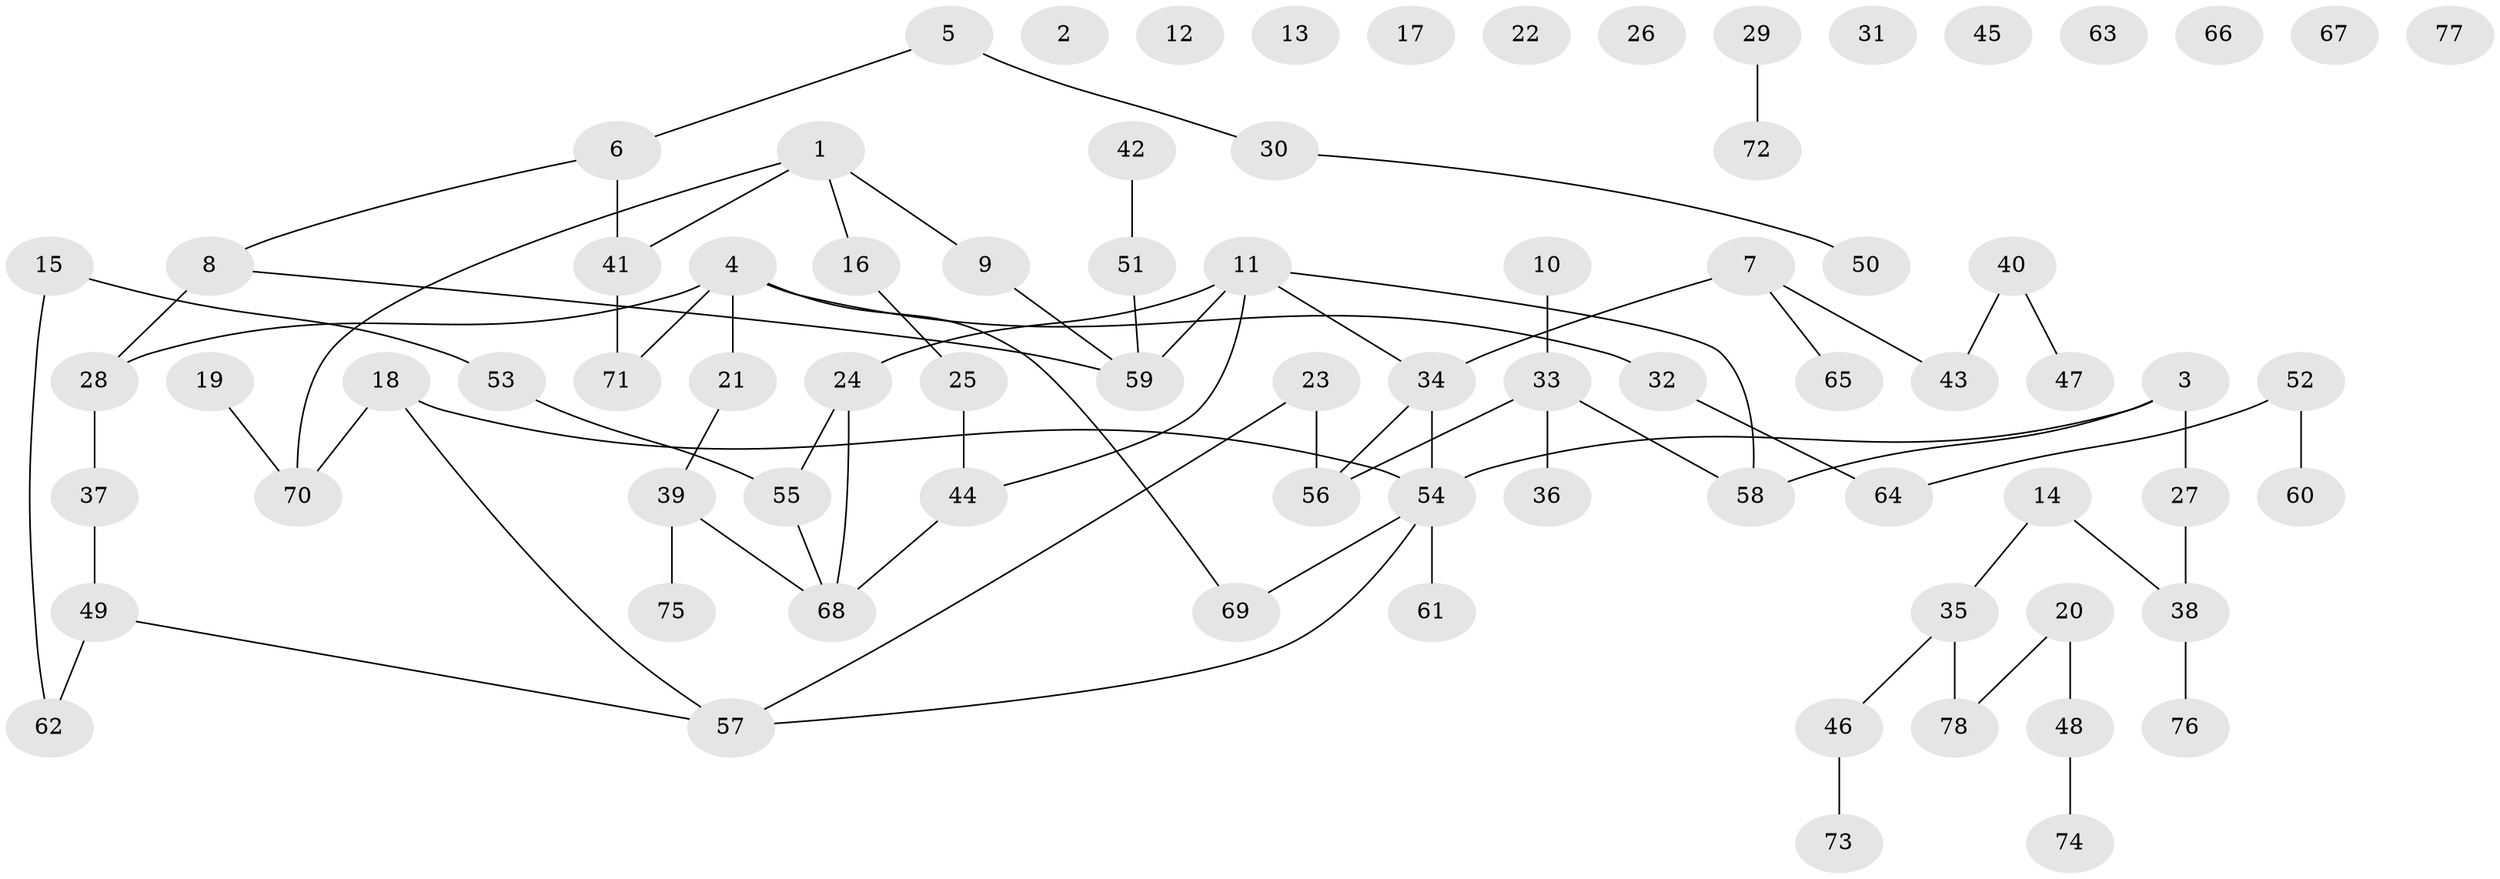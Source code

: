 // Generated by graph-tools (version 1.1) at 2025/00/03/09/25 03:00:47]
// undirected, 78 vertices, 78 edges
graph export_dot {
graph [start="1"]
  node [color=gray90,style=filled];
  1;
  2;
  3;
  4;
  5;
  6;
  7;
  8;
  9;
  10;
  11;
  12;
  13;
  14;
  15;
  16;
  17;
  18;
  19;
  20;
  21;
  22;
  23;
  24;
  25;
  26;
  27;
  28;
  29;
  30;
  31;
  32;
  33;
  34;
  35;
  36;
  37;
  38;
  39;
  40;
  41;
  42;
  43;
  44;
  45;
  46;
  47;
  48;
  49;
  50;
  51;
  52;
  53;
  54;
  55;
  56;
  57;
  58;
  59;
  60;
  61;
  62;
  63;
  64;
  65;
  66;
  67;
  68;
  69;
  70;
  71;
  72;
  73;
  74;
  75;
  76;
  77;
  78;
  1 -- 9;
  1 -- 16;
  1 -- 41;
  1 -- 70;
  3 -- 27;
  3 -- 54;
  3 -- 58;
  4 -- 21;
  4 -- 28;
  4 -- 32;
  4 -- 69;
  4 -- 71;
  5 -- 6;
  5 -- 30;
  6 -- 8;
  6 -- 41;
  7 -- 34;
  7 -- 43;
  7 -- 65;
  8 -- 28;
  8 -- 59;
  9 -- 59;
  10 -- 33;
  11 -- 24;
  11 -- 34;
  11 -- 44;
  11 -- 58;
  11 -- 59;
  14 -- 35;
  14 -- 38;
  15 -- 53;
  15 -- 62;
  16 -- 25;
  18 -- 54;
  18 -- 57;
  18 -- 70;
  19 -- 70;
  20 -- 48;
  20 -- 78;
  21 -- 39;
  23 -- 56;
  23 -- 57;
  24 -- 55;
  24 -- 68;
  25 -- 44;
  27 -- 38;
  28 -- 37;
  29 -- 72;
  30 -- 50;
  32 -- 64;
  33 -- 36;
  33 -- 56;
  33 -- 58;
  34 -- 54;
  34 -- 56;
  35 -- 46;
  35 -- 78;
  37 -- 49;
  38 -- 76;
  39 -- 68;
  39 -- 75;
  40 -- 43;
  40 -- 47;
  41 -- 71;
  42 -- 51;
  44 -- 68;
  46 -- 73;
  48 -- 74;
  49 -- 57;
  49 -- 62;
  51 -- 59;
  52 -- 60;
  52 -- 64;
  53 -- 55;
  54 -- 57;
  54 -- 61;
  54 -- 69;
  55 -- 68;
}
